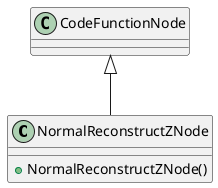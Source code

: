 @startuml
class NormalReconstructZNode {
    + NormalReconstructZNode()
}
CodeFunctionNode <|-- NormalReconstructZNode
@enduml
